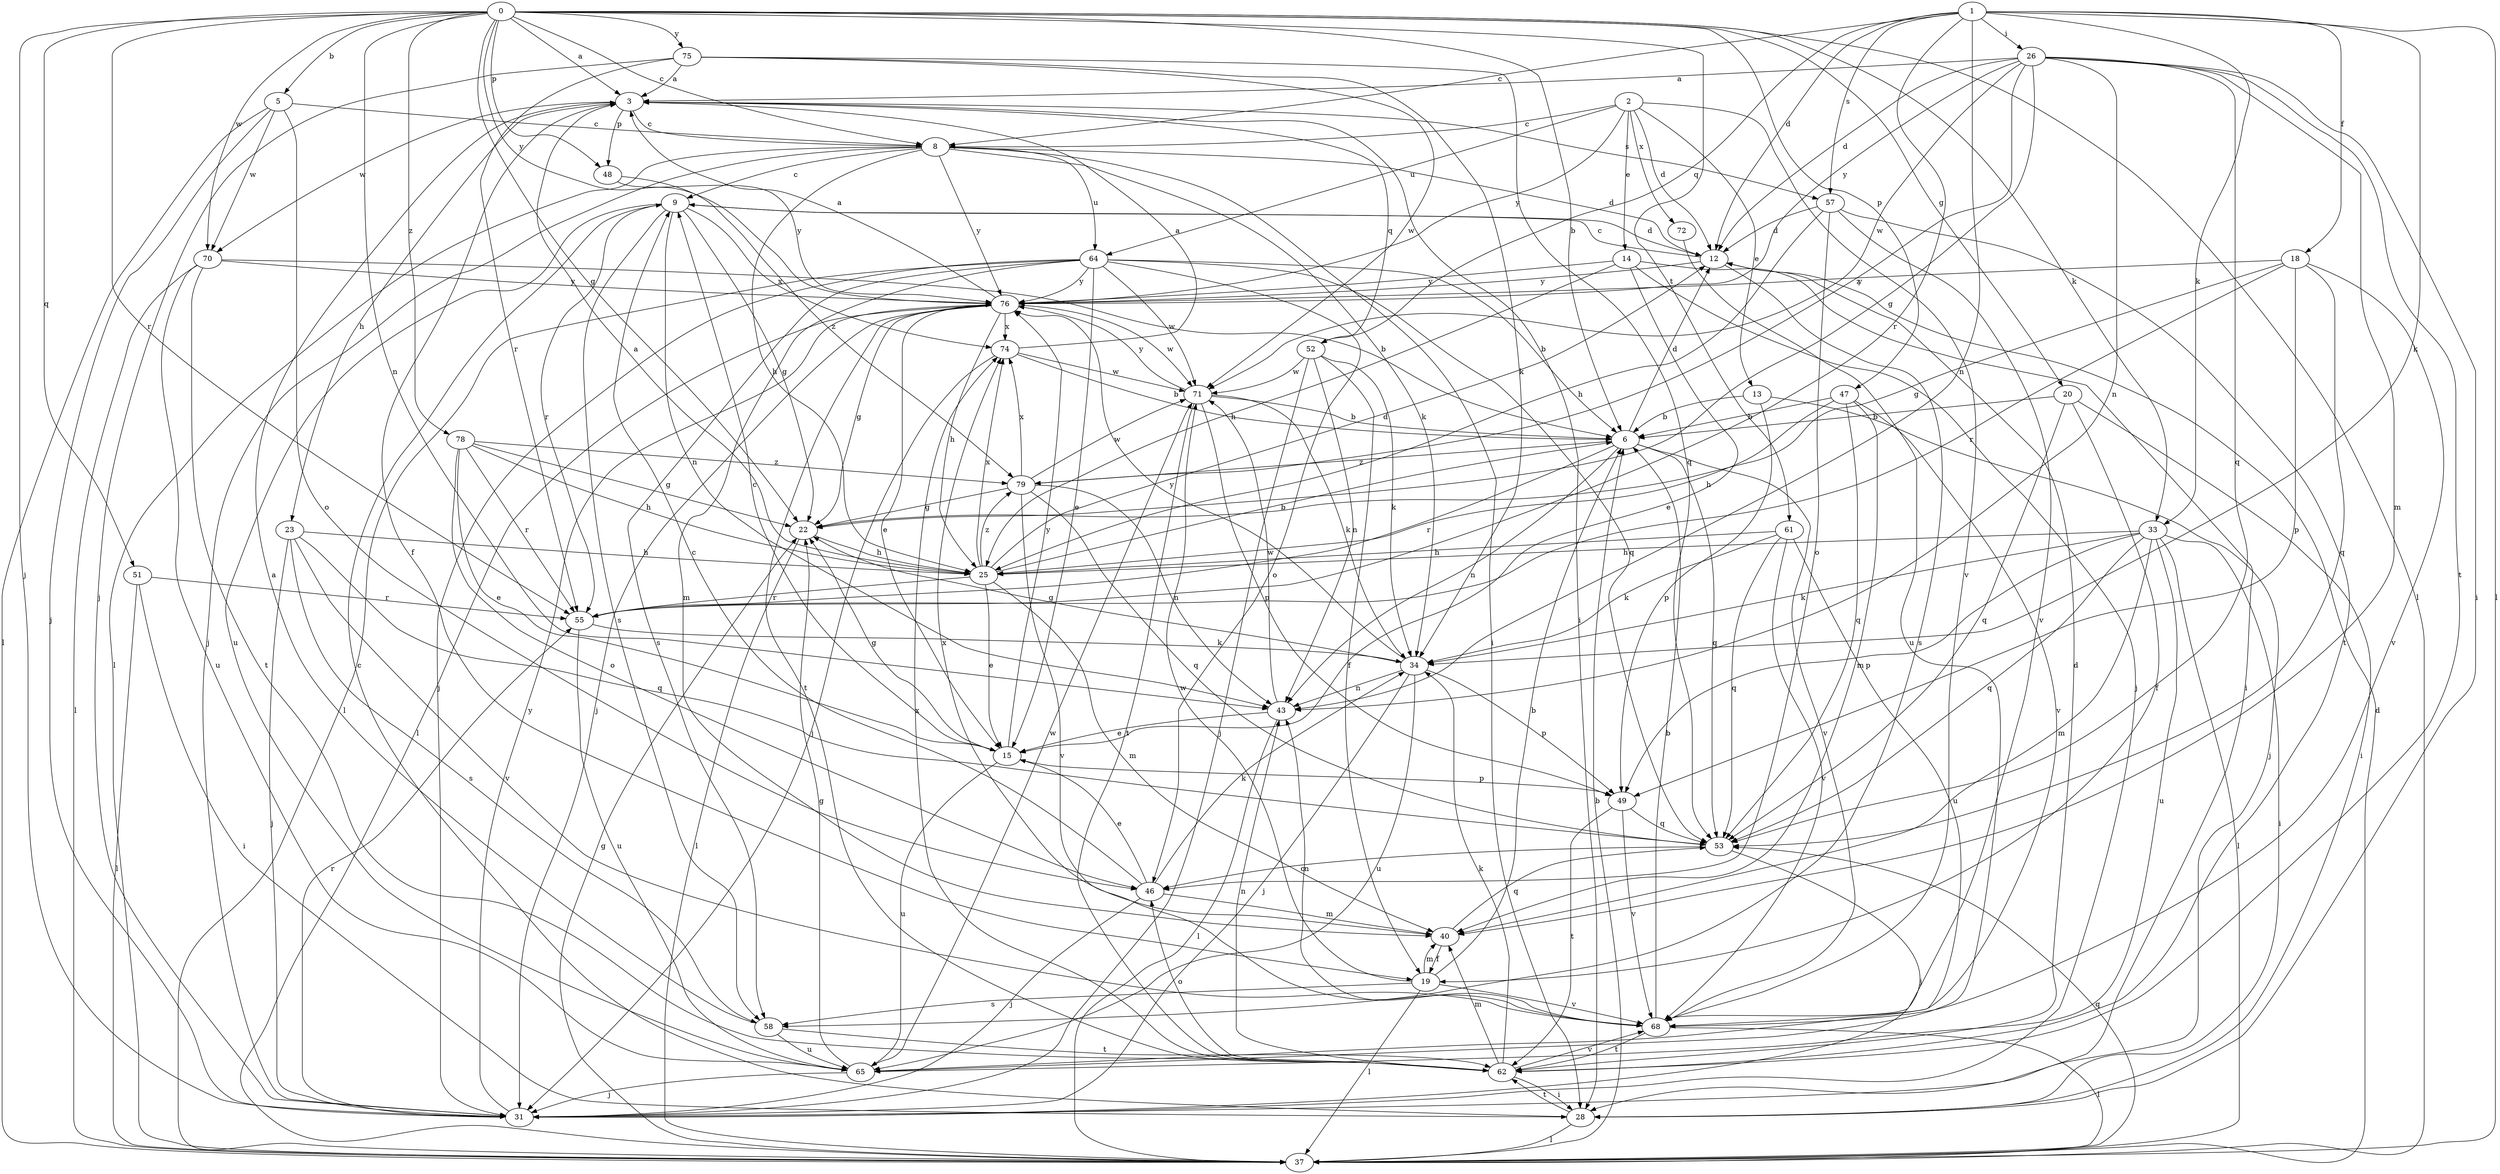 strict digraph  {
0;
1;
2;
3;
5;
6;
8;
9;
12;
13;
14;
15;
18;
19;
20;
22;
23;
25;
26;
28;
31;
33;
34;
37;
40;
43;
46;
47;
48;
49;
51;
52;
53;
55;
57;
58;
61;
62;
64;
65;
68;
70;
71;
72;
74;
75;
76;
78;
79;
0 -> 3  [label=a];
0 -> 5  [label=b];
0 -> 6  [label=b];
0 -> 8  [label=c];
0 -> 20  [label=g];
0 -> 22  [label=g];
0 -> 31  [label=j];
0 -> 33  [label=k];
0 -> 37  [label=l];
0 -> 43  [label=n];
0 -> 47  [label=p];
0 -> 48  [label=p];
0 -> 51  [label=q];
0 -> 55  [label=r];
0 -> 61  [label=t];
0 -> 70  [label=w];
0 -> 75  [label=y];
0 -> 76  [label=y];
0 -> 78  [label=z];
1 -> 8  [label=c];
1 -> 12  [label=d];
1 -> 18  [label=f];
1 -> 26  [label=i];
1 -> 33  [label=k];
1 -> 34  [label=k];
1 -> 37  [label=l];
1 -> 43  [label=n];
1 -> 52  [label=q];
1 -> 55  [label=r];
1 -> 57  [label=s];
2 -> 8  [label=c];
2 -> 12  [label=d];
2 -> 13  [label=e];
2 -> 14  [label=e];
2 -> 64  [label=u];
2 -> 68  [label=v];
2 -> 72  [label=x];
2 -> 76  [label=y];
3 -> 8  [label=c];
3 -> 19  [label=f];
3 -> 23  [label=h];
3 -> 28  [label=i];
3 -> 48  [label=p];
3 -> 52  [label=q];
3 -> 57  [label=s];
3 -> 70  [label=w];
5 -> 8  [label=c];
5 -> 31  [label=j];
5 -> 37  [label=l];
5 -> 46  [label=o];
5 -> 70  [label=w];
6 -> 12  [label=d];
6 -> 43  [label=n];
6 -> 53  [label=q];
6 -> 55  [label=r];
6 -> 68  [label=v];
6 -> 79  [label=z];
8 -> 9  [label=c];
8 -> 12  [label=d];
8 -> 25  [label=h];
8 -> 28  [label=i];
8 -> 31  [label=j];
8 -> 34  [label=k];
8 -> 37  [label=l];
8 -> 64  [label=u];
8 -> 76  [label=y];
9 -> 12  [label=d];
9 -> 22  [label=g];
9 -> 43  [label=n];
9 -> 55  [label=r];
9 -> 58  [label=s];
9 -> 65  [label=u];
9 -> 74  [label=x];
12 -> 9  [label=c];
12 -> 58  [label=s];
12 -> 76  [label=y];
13 -> 6  [label=b];
13 -> 31  [label=j];
13 -> 49  [label=p];
14 -> 15  [label=e];
14 -> 25  [label=h];
14 -> 28  [label=i];
14 -> 31  [label=j];
14 -> 76  [label=y];
15 -> 9  [label=c];
15 -> 22  [label=g];
15 -> 49  [label=p];
15 -> 65  [label=u];
15 -> 76  [label=y];
18 -> 22  [label=g];
18 -> 49  [label=p];
18 -> 53  [label=q];
18 -> 55  [label=r];
18 -> 68  [label=v];
18 -> 76  [label=y];
19 -> 6  [label=b];
19 -> 37  [label=l];
19 -> 40  [label=m];
19 -> 58  [label=s];
19 -> 68  [label=v];
19 -> 71  [label=w];
20 -> 6  [label=b];
20 -> 19  [label=f];
20 -> 28  [label=i];
20 -> 53  [label=q];
22 -> 25  [label=h];
22 -> 37  [label=l];
23 -> 25  [label=h];
23 -> 31  [label=j];
23 -> 53  [label=q];
23 -> 58  [label=s];
23 -> 68  [label=v];
25 -> 3  [label=a];
25 -> 6  [label=b];
25 -> 12  [label=d];
25 -> 15  [label=e];
25 -> 40  [label=m];
25 -> 55  [label=r];
25 -> 74  [label=x];
25 -> 79  [label=z];
26 -> 3  [label=a];
26 -> 12  [label=d];
26 -> 22  [label=g];
26 -> 28  [label=i];
26 -> 40  [label=m];
26 -> 43  [label=n];
26 -> 53  [label=q];
26 -> 62  [label=t];
26 -> 71  [label=w];
26 -> 76  [label=y];
26 -> 79  [label=z];
28 -> 9  [label=c];
28 -> 37  [label=l];
28 -> 62  [label=t];
31 -> 55  [label=r];
31 -> 76  [label=y];
33 -> 25  [label=h];
33 -> 28  [label=i];
33 -> 34  [label=k];
33 -> 37  [label=l];
33 -> 40  [label=m];
33 -> 49  [label=p];
33 -> 53  [label=q];
33 -> 65  [label=u];
34 -> 22  [label=g];
34 -> 31  [label=j];
34 -> 43  [label=n];
34 -> 49  [label=p];
34 -> 65  [label=u];
34 -> 76  [label=y];
37 -> 6  [label=b];
37 -> 12  [label=d];
37 -> 22  [label=g];
37 -> 53  [label=q];
40 -> 19  [label=f];
40 -> 53  [label=q];
40 -> 74  [label=x];
43 -> 15  [label=e];
43 -> 37  [label=l];
43 -> 71  [label=w];
46 -> 9  [label=c];
46 -> 15  [label=e];
46 -> 31  [label=j];
46 -> 34  [label=k];
46 -> 40  [label=m];
47 -> 6  [label=b];
47 -> 25  [label=h];
47 -> 40  [label=m];
47 -> 53  [label=q];
47 -> 68  [label=v];
48 -> 76  [label=y];
48 -> 79  [label=z];
49 -> 53  [label=q];
49 -> 62  [label=t];
49 -> 68  [label=v];
51 -> 28  [label=i];
51 -> 37  [label=l];
51 -> 55  [label=r];
52 -> 19  [label=f];
52 -> 31  [label=j];
52 -> 34  [label=k];
52 -> 43  [label=n];
52 -> 71  [label=w];
53 -> 31  [label=j];
53 -> 46  [label=o];
55 -> 34  [label=k];
55 -> 65  [label=u];
57 -> 12  [label=d];
57 -> 25  [label=h];
57 -> 46  [label=o];
57 -> 62  [label=t];
57 -> 68  [label=v];
58 -> 3  [label=a];
58 -> 62  [label=t];
58 -> 65  [label=u];
61 -> 25  [label=h];
61 -> 34  [label=k];
61 -> 53  [label=q];
61 -> 65  [label=u];
61 -> 68  [label=v];
62 -> 12  [label=d];
62 -> 28  [label=i];
62 -> 34  [label=k];
62 -> 40  [label=m];
62 -> 43  [label=n];
62 -> 46  [label=o];
62 -> 68  [label=v];
62 -> 74  [label=x];
64 -> 6  [label=b];
64 -> 15  [label=e];
64 -> 31  [label=j];
64 -> 37  [label=l];
64 -> 40  [label=m];
64 -> 46  [label=o];
64 -> 53  [label=q];
64 -> 58  [label=s];
64 -> 71  [label=w];
64 -> 76  [label=y];
65 -> 22  [label=g];
65 -> 31  [label=j];
65 -> 71  [label=w];
68 -> 6  [label=b];
68 -> 37  [label=l];
68 -> 43  [label=n];
68 -> 62  [label=t];
70 -> 6  [label=b];
70 -> 37  [label=l];
70 -> 62  [label=t];
70 -> 65  [label=u];
70 -> 76  [label=y];
71 -> 6  [label=b];
71 -> 34  [label=k];
71 -> 49  [label=p];
71 -> 62  [label=t];
71 -> 76  [label=y];
72 -> 65  [label=u];
74 -> 3  [label=a];
74 -> 6  [label=b];
74 -> 31  [label=j];
74 -> 71  [label=w];
75 -> 3  [label=a];
75 -> 31  [label=j];
75 -> 34  [label=k];
75 -> 53  [label=q];
75 -> 55  [label=r];
75 -> 71  [label=w];
76 -> 3  [label=a];
76 -> 15  [label=e];
76 -> 22  [label=g];
76 -> 25  [label=h];
76 -> 31  [label=j];
76 -> 37  [label=l];
76 -> 62  [label=t];
76 -> 71  [label=w];
76 -> 74  [label=x];
78 -> 15  [label=e];
78 -> 22  [label=g];
78 -> 25  [label=h];
78 -> 46  [label=o];
78 -> 55  [label=r];
78 -> 79  [label=z];
79 -> 22  [label=g];
79 -> 43  [label=n];
79 -> 53  [label=q];
79 -> 68  [label=v];
79 -> 71  [label=w];
79 -> 74  [label=x];
}
